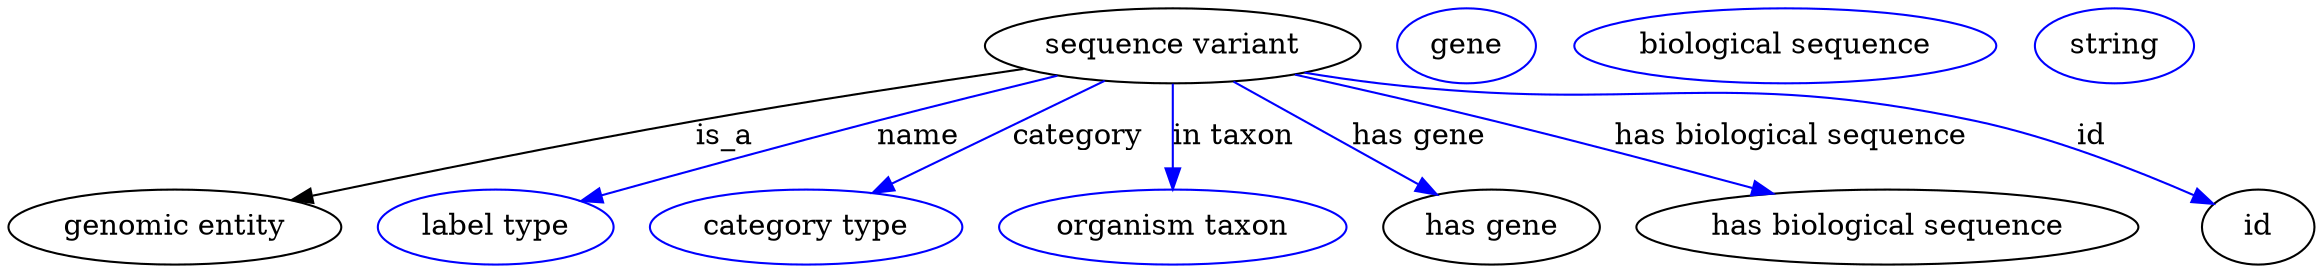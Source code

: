 digraph {
	graph [bb="0,0,906.69,123"];
	node [label="\N"];
	"sequence variant"	[height=0.5,
		label="sequence variant",
		pos="454.69,105",
		width=1.9318];
	"genomic entity"	[height=0.5,
		pos="63.694,18",
		width=1.7693];
	"sequence variant" -> "genomic entity"	[label=is_a,
		lp="280.69,61.5",
		pos="e,108.95,30.691 398.68,94.173 361.92,87.533 312.83,78.309 269.69,69 218.35,57.919 160.22,43.652 118.84,33.195"];
	name	[color=blue,
		height=0.5,
		label="label type",
		pos="190.69,18",
		width=1.2638];
	"sequence variant" -> name	[color=blue,
		label=name,
		lp="356.19,61.5",
		pos="e,223.98,30.349 411.04,90.864 389.78,84.399 363.86,76.417 340.69,69 304.52,57.42 263.63,43.752 233.69,33.636",
		style=solid];
	category	[color=blue,
		height=0.5,
		label="category type",
		pos="312.69,18",
		width=1.6249];
	"sequence variant" -> category	[color=blue,
		label=category,
		lp="416.19,61.5",
		pos="e,338.45,34.417 428.32,88.211 405.46,74.528 372.22,54.633 347.24,39.682",
		style=solid];
	"in taxon"	[color=blue,
		height=0.5,
		label="organism taxon",
		pos="454.69,18",
		width=1.8234];
	"sequence variant" -> "in taxon"	[color=blue,
		label="in taxon",
		lp="477.19,61.5",
		pos="e,454.69,36.175 454.69,86.799 454.69,75.163 454.69,59.548 454.69,46.237",
		style=solid];
	"has gene"	[height=0.5,
		pos="579.69,18",
		width=1.1555];
	"sequence variant" -> "has gene"	[color=blue,
		label="has gene",
		lp="548.69,61.5",
		pos="e,558.37,33.499 478.21,88.012 498.56,74.172 528.1,54.086 550.06,39.149",
		style=solid];
	"has biological sequence"	[height=0.5,
		pos="733.69,18",
		width=2.6359];
	"sequence variant" -> "has biological sequence"	[color=blue,
		label="has biological sequence",
		lp="689.69,61.5",
		pos="e,688.12,33.899 500.27,91.264 523.23,84.76 551.49,76.627 576.69,69 610.52,58.765 648.26,46.765 678.26,37.086",
		style=solid];
	id	[height=0.5,
		pos="879.69,18",
		width=0.75];
	"sequence variant" -> id	[color=blue,
		label=id,
		lp="808.19,61.5",
		pos="e,858.95,29.925 504.24,92.292 513.96,90.291 524.12,88.407 533.69,87 632.95,72.416 661.15,92.441 758.69,69 790.94,61.251 825.73,46.095 \
849.69,34.491",
		style=solid];
	"sequence variant_has gene"	[color=blue,
		height=0.5,
		label=gene,
		pos="569.69,105",
		width=0.75827];
	"sequence variant_has biological sequence"	[color=blue,
		height=0.5,
		label="biological sequence",
		pos="695.69,105",
		width=2.2387];
	"sequence variant_id"	[color=blue,
		height=0.5,
		label=string,
		pos="824.69,105",
		width=0.84854];
}
